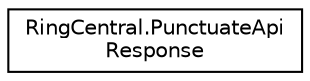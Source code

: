 digraph "Graphical Class Hierarchy"
{
 // LATEX_PDF_SIZE
  edge [fontname="Helvetica",fontsize="10",labelfontname="Helvetica",labelfontsize="10"];
  node [fontname="Helvetica",fontsize="10",shape=record];
  rankdir="LR";
  Node0 [label="RingCentral.PunctuateApi\lResponse",height=0.2,width=0.4,color="black", fillcolor="white", style="filled",URL="$classRingCentral_1_1PunctuateApiResponse.html",tooltip=" "];
}
